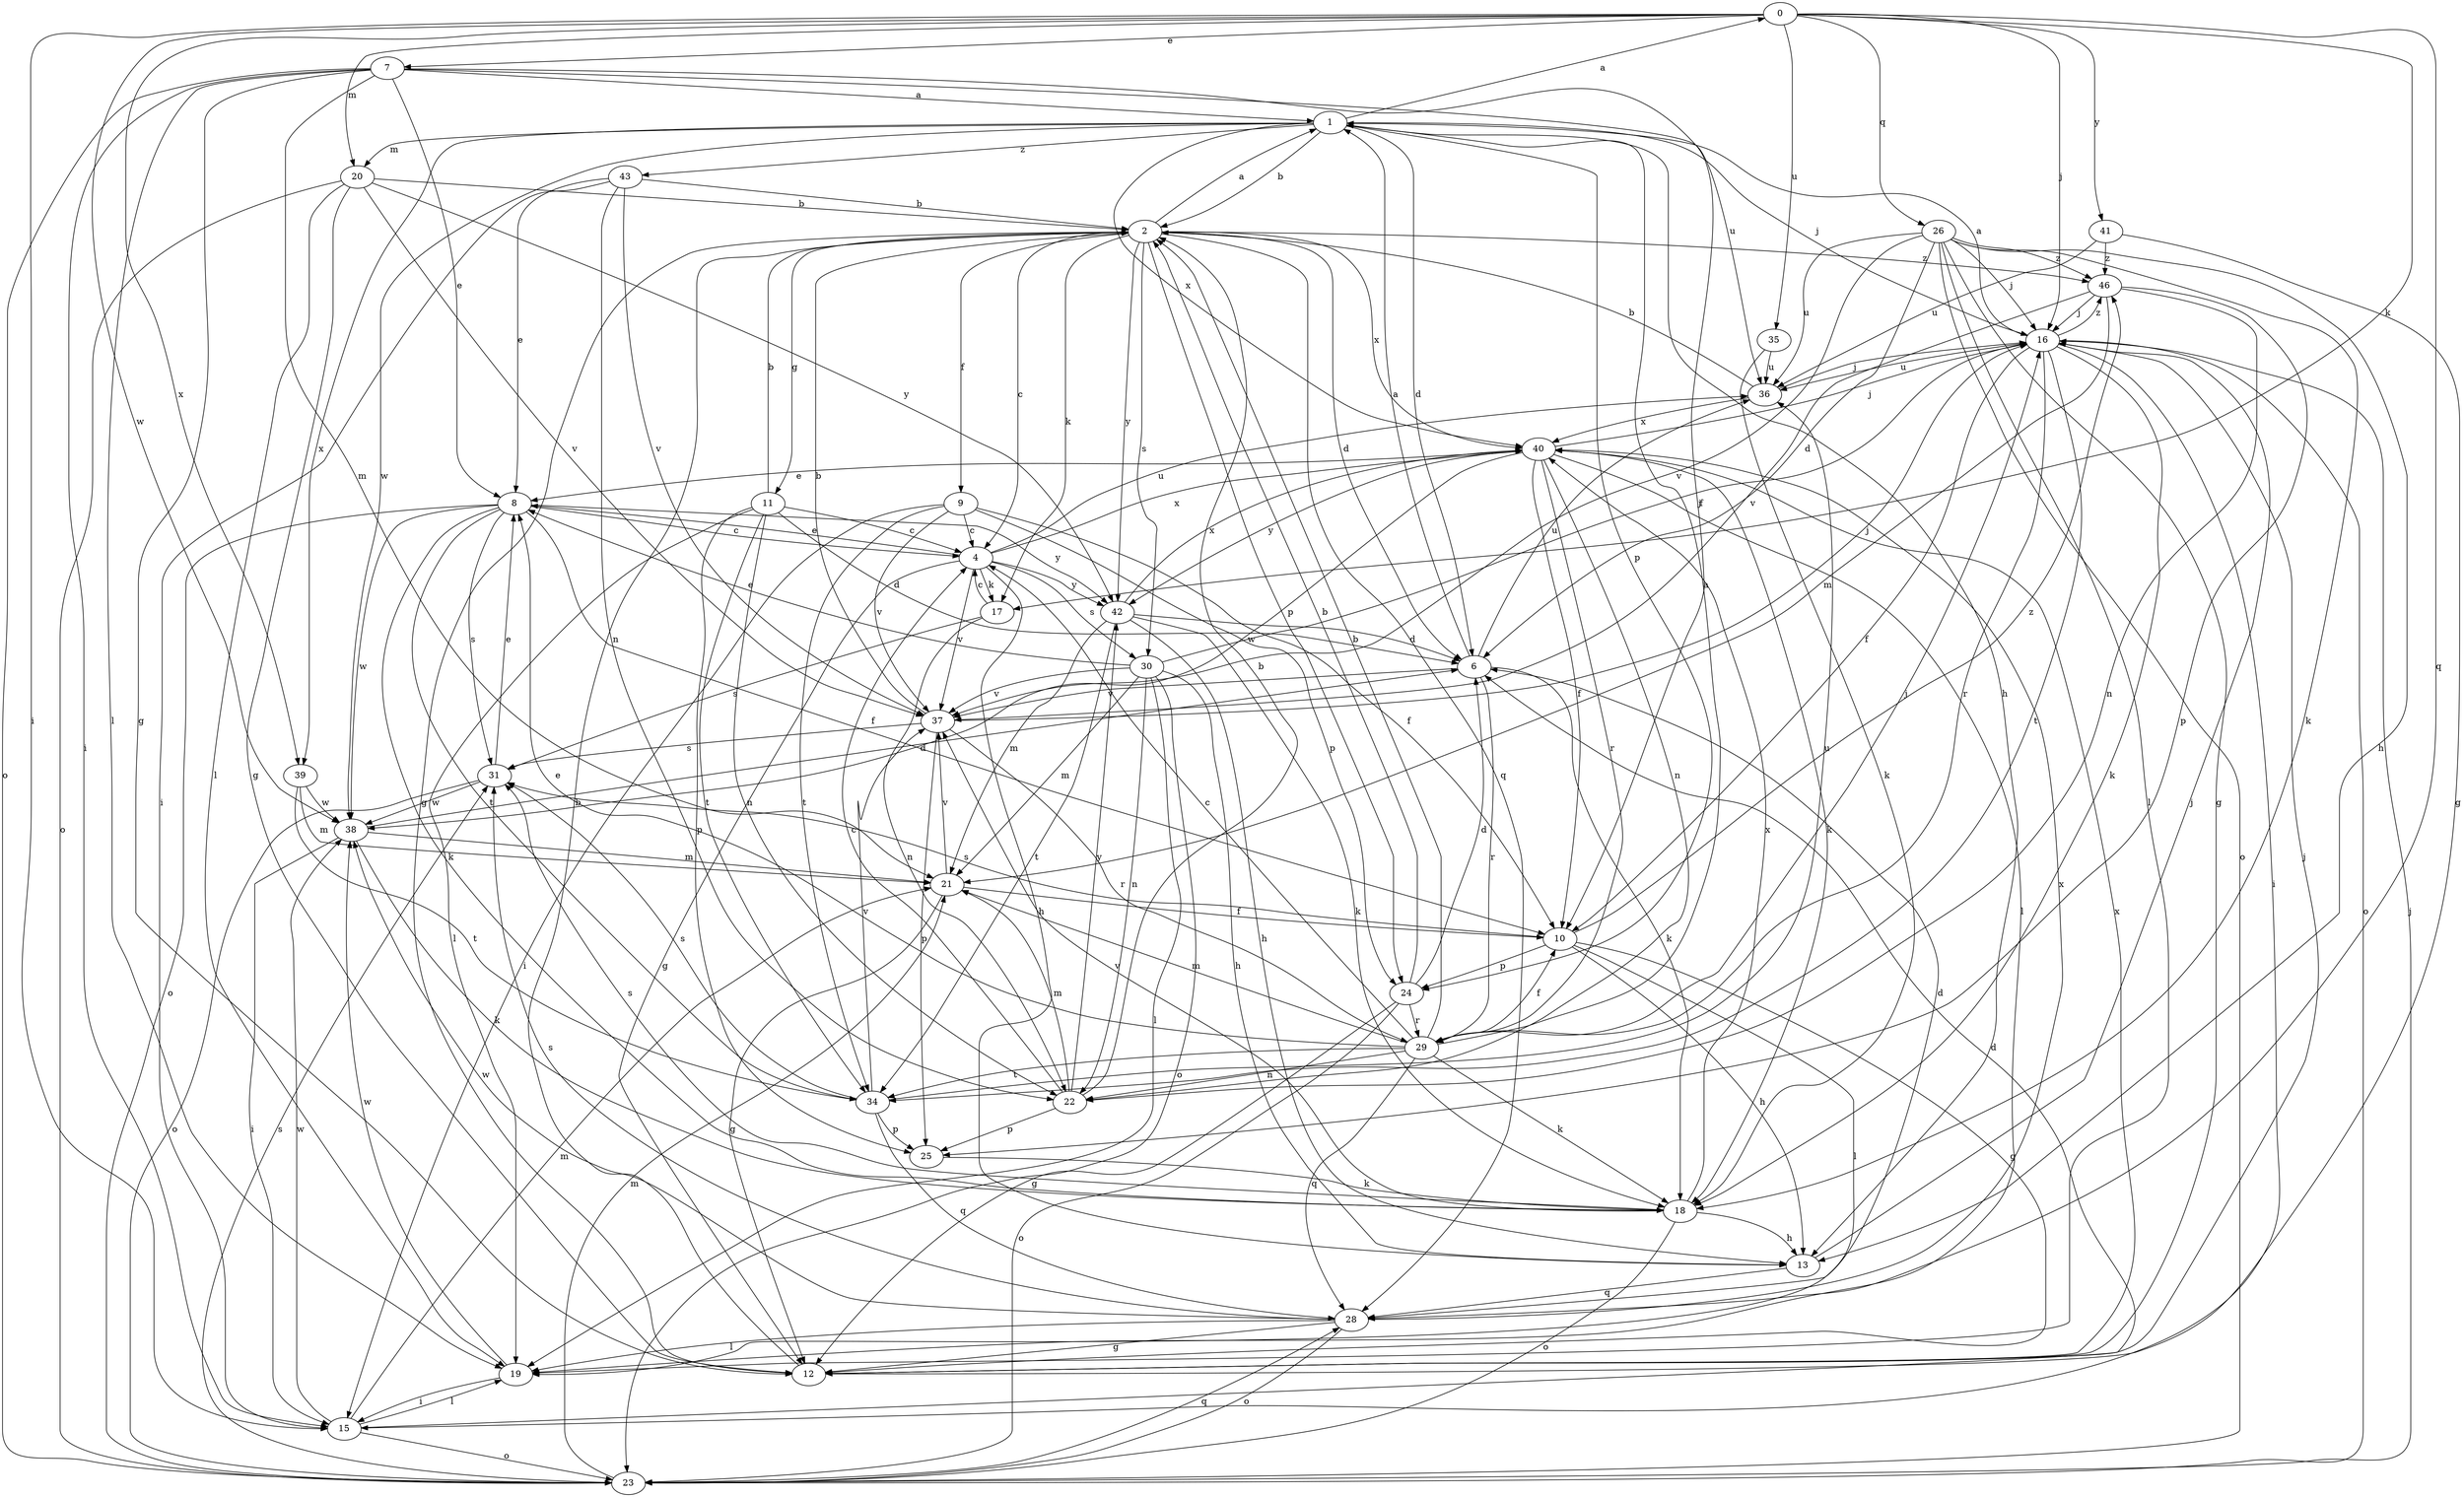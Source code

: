 strict digraph  {
0;
1;
2;
4;
6;
7;
8;
9;
10;
11;
12;
13;
15;
16;
17;
18;
19;
20;
21;
22;
23;
24;
25;
26;
28;
29;
30;
31;
34;
35;
36;
37;
38;
39;
40;
41;
42;
43;
46;
0 -> 7  [label=e];
0 -> 15  [label=i];
0 -> 16  [label=j];
0 -> 17  [label=k];
0 -> 20  [label=m];
0 -> 26  [label=q];
0 -> 28  [label=q];
0 -> 35  [label=u];
0 -> 38  [label=w];
0 -> 39  [label=x];
0 -> 41  [label=y];
1 -> 0  [label=a];
1 -> 2  [label=b];
1 -> 6  [label=d];
1 -> 13  [label=h];
1 -> 16  [label=j];
1 -> 20  [label=m];
1 -> 24  [label=p];
1 -> 38  [label=w];
1 -> 39  [label=x];
1 -> 40  [label=x];
1 -> 43  [label=z];
2 -> 1  [label=a];
2 -> 4  [label=c];
2 -> 6  [label=d];
2 -> 9  [label=f];
2 -> 11  [label=g];
2 -> 12  [label=g];
2 -> 17  [label=k];
2 -> 24  [label=p];
2 -> 28  [label=q];
2 -> 30  [label=s];
2 -> 40  [label=x];
2 -> 42  [label=y];
2 -> 46  [label=z];
4 -> 8  [label=e];
4 -> 12  [label=g];
4 -> 13  [label=h];
4 -> 17  [label=k];
4 -> 30  [label=s];
4 -> 36  [label=u];
4 -> 37  [label=v];
4 -> 40  [label=x];
4 -> 42  [label=y];
6 -> 1  [label=a];
6 -> 18  [label=k];
6 -> 29  [label=r];
6 -> 36  [label=u];
6 -> 37  [label=v];
7 -> 1  [label=a];
7 -> 8  [label=e];
7 -> 10  [label=f];
7 -> 12  [label=g];
7 -> 15  [label=i];
7 -> 19  [label=l];
7 -> 21  [label=m];
7 -> 23  [label=o];
7 -> 36  [label=u];
8 -> 4  [label=c];
8 -> 10  [label=f];
8 -> 18  [label=k];
8 -> 23  [label=o];
8 -> 31  [label=s];
8 -> 34  [label=t];
8 -> 38  [label=w];
8 -> 42  [label=y];
9 -> 4  [label=c];
9 -> 10  [label=f];
9 -> 15  [label=i];
9 -> 24  [label=p];
9 -> 34  [label=t];
9 -> 37  [label=v];
10 -> 12  [label=g];
10 -> 13  [label=h];
10 -> 19  [label=l];
10 -> 24  [label=p];
10 -> 31  [label=s];
10 -> 46  [label=z];
11 -> 2  [label=b];
11 -> 4  [label=c];
11 -> 6  [label=d];
11 -> 19  [label=l];
11 -> 22  [label=n];
11 -> 25  [label=p];
11 -> 34  [label=t];
12 -> 2  [label=b];
12 -> 16  [label=j];
12 -> 40  [label=x];
13 -> 16  [label=j];
13 -> 28  [label=q];
15 -> 6  [label=d];
15 -> 19  [label=l];
15 -> 21  [label=m];
15 -> 23  [label=o];
15 -> 38  [label=w];
16 -> 1  [label=a];
16 -> 10  [label=f];
16 -> 15  [label=i];
16 -> 18  [label=k];
16 -> 23  [label=o];
16 -> 29  [label=r];
16 -> 34  [label=t];
16 -> 36  [label=u];
16 -> 46  [label=z];
17 -> 4  [label=c];
17 -> 22  [label=n];
17 -> 31  [label=s];
18 -> 13  [label=h];
18 -> 23  [label=o];
18 -> 31  [label=s];
18 -> 37  [label=v];
18 -> 40  [label=x];
19 -> 15  [label=i];
19 -> 38  [label=w];
20 -> 2  [label=b];
20 -> 12  [label=g];
20 -> 19  [label=l];
20 -> 23  [label=o];
20 -> 37  [label=v];
20 -> 42  [label=y];
21 -> 10  [label=f];
21 -> 12  [label=g];
21 -> 37  [label=v];
22 -> 2  [label=b];
22 -> 4  [label=c];
22 -> 21  [label=m];
22 -> 25  [label=p];
22 -> 42  [label=y];
23 -> 16  [label=j];
23 -> 21  [label=m];
23 -> 28  [label=q];
23 -> 31  [label=s];
24 -> 2  [label=b];
24 -> 6  [label=d];
24 -> 12  [label=g];
24 -> 23  [label=o];
24 -> 29  [label=r];
25 -> 18  [label=k];
26 -> 6  [label=d];
26 -> 12  [label=g];
26 -> 13  [label=h];
26 -> 16  [label=j];
26 -> 18  [label=k];
26 -> 19  [label=l];
26 -> 23  [label=o];
26 -> 36  [label=u];
26 -> 37  [label=v];
26 -> 46  [label=z];
28 -> 6  [label=d];
28 -> 12  [label=g];
28 -> 19  [label=l];
28 -> 23  [label=o];
28 -> 31  [label=s];
28 -> 38  [label=w];
28 -> 40  [label=x];
29 -> 1  [label=a];
29 -> 2  [label=b];
29 -> 4  [label=c];
29 -> 8  [label=e];
29 -> 10  [label=f];
29 -> 16  [label=j];
29 -> 18  [label=k];
29 -> 21  [label=m];
29 -> 22  [label=n];
29 -> 28  [label=q];
29 -> 34  [label=t];
30 -> 8  [label=e];
30 -> 13  [label=h];
30 -> 16  [label=j];
30 -> 19  [label=l];
30 -> 21  [label=m];
30 -> 22  [label=n];
30 -> 23  [label=o];
30 -> 37  [label=v];
31 -> 8  [label=e];
31 -> 23  [label=o];
31 -> 38  [label=w];
34 -> 25  [label=p];
34 -> 28  [label=q];
34 -> 31  [label=s];
34 -> 36  [label=u];
34 -> 37  [label=v];
35 -> 18  [label=k];
35 -> 36  [label=u];
36 -> 2  [label=b];
36 -> 16  [label=j];
36 -> 40  [label=x];
37 -> 2  [label=b];
37 -> 16  [label=j];
37 -> 25  [label=p];
37 -> 29  [label=r];
37 -> 31  [label=s];
38 -> 6  [label=d];
38 -> 15  [label=i];
38 -> 18  [label=k];
38 -> 21  [label=m];
39 -> 21  [label=m];
39 -> 34  [label=t];
39 -> 38  [label=w];
40 -> 8  [label=e];
40 -> 10  [label=f];
40 -> 16  [label=j];
40 -> 18  [label=k];
40 -> 19  [label=l];
40 -> 22  [label=n];
40 -> 29  [label=r];
40 -> 38  [label=w];
40 -> 42  [label=y];
41 -> 12  [label=g];
41 -> 36  [label=u];
41 -> 46  [label=z];
42 -> 6  [label=d];
42 -> 13  [label=h];
42 -> 18  [label=k];
42 -> 21  [label=m];
42 -> 34  [label=t];
42 -> 40  [label=x];
43 -> 2  [label=b];
43 -> 8  [label=e];
43 -> 15  [label=i];
43 -> 22  [label=n];
43 -> 37  [label=v];
46 -> 16  [label=j];
46 -> 21  [label=m];
46 -> 22  [label=n];
46 -> 25  [label=p];
46 -> 37  [label=v];
}
